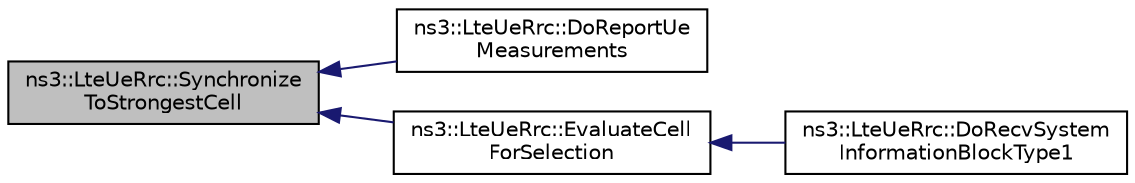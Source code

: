 digraph "ns3::LteUeRrc::SynchronizeToStrongestCell"
{
  edge [fontname="Helvetica",fontsize="10",labelfontname="Helvetica",labelfontsize="10"];
  node [fontname="Helvetica",fontsize="10",shape=record];
  rankdir="LR";
  Node1 [label="ns3::LteUeRrc::Synchronize\lToStrongestCell",height=0.2,width=0.4,color="black", fillcolor="grey75", style="filled", fontcolor="black"];
  Node1 -> Node2 [dir="back",color="midnightblue",fontsize="10",style="solid"];
  Node2 [label="ns3::LteUeRrc::DoReportUe\lMeasurements",height=0.2,width=0.4,color="black", fillcolor="white", style="filled",URL="$d7/d1c/classns3_1_1LteUeRrc.html#a95f2a735a6762703344d1d829d7df5db"];
  Node1 -> Node3 [dir="back",color="midnightblue",fontsize="10",style="solid"];
  Node3 [label="ns3::LteUeRrc::EvaluateCell\lForSelection",height=0.2,width=0.4,color="black", fillcolor="white", style="filled",URL="$d7/d1c/classns3_1_1LteUeRrc.html#abe803f32f16828473681933470a76022",tooltip="Performs cell selection evaluation to the current serving cell. "];
  Node3 -> Node4 [dir="back",color="midnightblue",fontsize="10",style="solid"];
  Node4 [label="ns3::LteUeRrc::DoRecvSystem\lInformationBlockType1",height=0.2,width=0.4,color="black", fillcolor="white", style="filled",URL="$d7/d1c/classns3_1_1LteUeRrc.html#ac2bfb65275f3d4aac6564ab91ac765d1"];
}
